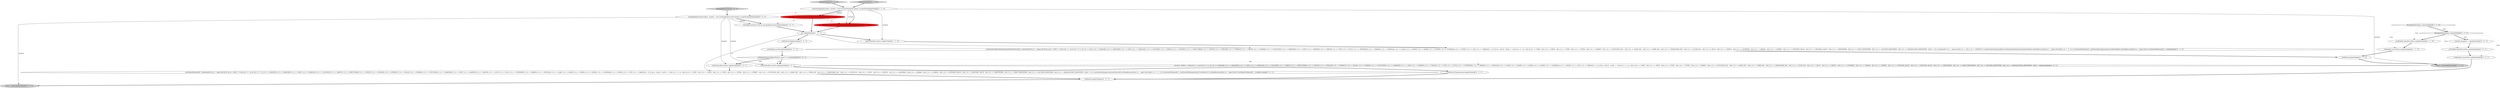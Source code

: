 digraph {
19 [style = filled, label = "{setState(303)match(T__0)setState(312)_la = _input.LA(1)if ((((_la) & ~0x3f) == 0 && ((1L << _la) & ((1L << T__0) | (1L << ANALYZE) | (1L << ANALYZED) | (1L << CAST) | (1L << CATALOGS) | (1L << COLUMNS) | (1L << DEBUG) | (1L << EXECUTABLE) | (1L << EXISTS) | (1L << EXPLAIN) | (1L << EXTRACT) | (1L << FALSE) | (1L << FORMAT) | (1L << FUNCTIONS) | (1L << GRAPHVIZ) | (1L << LEFT) | (1L << MAPPED) | (1L << MATCH) | (1L << NOT) | (1L << NULL) | (1L << OPTIMIZED) | (1L << PARSED) | (1L << PHYSICAL) | (1L << PLAN) | (1L << RIGHT) | (1L << RLIKE) | (1L << QUERY) | (1L << SCHEMAS) | (1L << SHOW) | (1L << SYS) | (1L << TABLES))) != 0) || ((((_la - 64)) & ~0x3f) == 0 && ((1L << (_la - 64)) & ((1L << (TEXT - 64)) | (1L << (TRUE - 64)) | (1L << (TYPE - 64)) | (1L << (TYPES - 64)) | (1L << (VERIFY - 64)) | (1L << (FUNCTION_ESC - 64)) | (1L << (DATE_ESC - 64)) | (1L << (TIME_ESC - 64)) | (1L << (TIMESTAMP_ESC - 64)) | (1L << (GUID_ESC - 64)) | (1L << (PLUS - 64)) | (1L << (MINUS - 64)) | (1L << (ASTERISK - 64)) | (1L << (PARAM - 64)) | (1L << (STRING - 64)) | (1L << (INTEGER_VALUE - 64)) | (1L << (DECIMAL_VALUE - 64)) | (1L << (IDENTIFIER - 64)) | (1L << (DIGIT_IDENTIFIER - 64)) | (1L << (QUOTED_IDENTIFIER - 64)) | (1L << (BACKQUOTED_IDENTIFIER - 64)))) != 0)) {{setState(304)expression()setState(309)_errHandler.sync(this)_la = _input.LA(1)while (_la == T__2) {{{setState(305)match(T__2)setState(306)expression()}}setState(311)_errHandler.sync(this)_la = _input.LA(1)}}}setState(314)match(T__1)}@@@11@@@['0', '0', '1']", fillcolor = white, shape = ellipse image = "AAA0AAABBB3BBB"];
3 [style = filled, label = "_errHandler.reportError(this,re)@@@51@@@['1', '1', '0']", fillcolor = white, shape = ellipse image = "AAA0AAABBB1BBB"];
26 [style = filled, label = "enterRule(_localctx,24,RULE_groupingExpressions)@@@4@@@['0', '0', '1']", fillcolor = white, shape = ellipse image = "AAA0AAABBB3BBB"];
8 [style = filled, label = "int _la@@@5@@@['1', '1', '1']", fillcolor = white, shape = ellipse image = "AAA0AAABBB1BBB"];
14 [style = filled, label = "_localctx.exception = re@@@51@@@['0', '0', '1']", fillcolor = white, shape = ellipse image = "AAA0AAABBB3BBB"];
6 [style = filled, label = "_errHandler.recover(this,re)@@@52@@@['1', '1', '0']", fillcolor = white, shape = ellipse image = "AAA0AAABBB1BBB"];
15 [style = filled, label = "_errHandler.recover(this,re)@@@53@@@['0', '0', '1']", fillcolor = white, shape = ellipse image = "AAA0AAABBB3BBB"];
28 [style = filled, label = "getInterpreter().adaptivePredict(_input,37,_ctx)@@@9@@@['0', '0', '1']", fillcolor = white, shape = diamond image = "AAA0AAABBB3BBB"];
16 [style = filled, label = "enterOuterAlt(_localctx,2)@@@42@@@['0', '0', '1']", fillcolor = white, shape = ellipse image = "AAA0AAABBB3BBB"];
17 [style = filled, label = "return _localctx@@@58@@@['0', '0', '1']", fillcolor = lightgray, shape = ellipse image = "AAA0AAABBB3BBB"];
11 [style = filled, label = "functionTemplate['1', '0', '0']", fillcolor = lightgray, shape = diamond image = "AAA0AAABBB1BBB"];
23 [style = filled, label = "_errHandler.reportError(this,re)@@@52@@@['0', '0', '1']", fillcolor = white, shape = ellipse image = "AAA0AAABBB3BBB"];
2 [style = filled, label = "RecognitionException re@@@50@@@['1', '1', '1']", fillcolor = white, shape = diamond image = "AAA0AAABBB1BBB"];
4 [style = filled, label = "return _localctx@@@57@@@['1', '1', '0']", fillcolor = lightgray, shape = ellipse image = "AAA0AAABBB1BBB"];
5 [style = filled, label = "enterRule(_localctx,70,RULE_functionTemplate)@@@4@@@['1', '0', '0']", fillcolor = red, shape = ellipse image = "AAA1AAABBB1BBB"];
13 [style = filled, label = "functionTemplate['0', '1', '0']", fillcolor = lightgray, shape = diamond image = "AAA0AAABBB2BBB"];
10 [style = filled, label = "{exitRule()}@@@54@@@['1', '1', '0']", fillcolor = white, shape = ellipse image = "AAA0AAABBB1BBB"];
24 [style = filled, label = "_errHandler.sync(this)@@@8@@@['0', '0', '1']", fillcolor = white, shape = ellipse image = "AAA0AAABBB3BBB"];
29 [style = filled, label = "{exitRule()}@@@55@@@['0', '0', '1']", fillcolor = white, shape = ellipse image = "AAA0AAABBB3BBB"];
18 [style = filled, label = "setState(316)@@@7@@@['0', '0', '1']", fillcolor = white, shape = ellipse image = "AAA0AAABBB3BBB"];
20 [style = filled, label = "{setState(315)expression()}@@@43@@@['0', '0', '1']", fillcolor = white, shape = ellipse image = "AAA0AAABBB3BBB"];
1 [style = filled, label = "RecognitionException re@@@49@@@['1', '1', '0']", fillcolor = white, shape = diamond image = "AAA0AAABBB1BBB"];
12 [style = filled, label = "enterRule(_localctx,72,RULE_functionTemplate)@@@4@@@['0', '1', '0']", fillcolor = red, shape = ellipse image = "AAA1AAABBB2BBB"];
27 [style = filled, label = "groupingExpressions['0', '0', '1']", fillcolor = lightgray, shape = diamond image = "AAA0AAABBB3BBB"];
22 [style = filled, label = "GroupingExpressionsContext _localctx = new GroupingExpressionsContext(_ctx,getState())@@@3@@@['0', '0', '1']", fillcolor = white, shape = ellipse image = "AAA0AAABBB3BBB"];
25 [style = filled, label = "(((_la) & ~0x3f) == 0 && ((1L << _la) & ((1L << T__0) | (1L << ANALYZE) | (1L << ANALYZED) | (1L << CAST) | (1L << CATALOGS) | (1L << COLUMNS) | (1L << DEBUG) | (1L << EXECUTABLE) | (1L << EXISTS) | (1L << EXPLAIN) | (1L << EXTRACT) | (1L << FALSE) | (1L << FORMAT) | (1L << FUNCTIONS) | (1L << GRAPHVIZ) | (1L << LEFT) | (1L << MAPPED) | (1L << MATCH) | (1L << NOT) | (1L << NULL) | (1L << OPTIMIZED) | (1L << PARSED) | (1L << PHYSICAL) | (1L << PLAN) | (1L << RIGHT) | (1L << RLIKE) | (1L << QUERY) | (1L << SCHEMAS) | (1L << SHOW) | (1L << SYS) | (1L << TABLES))) != 0) || ((((_la - 64)) & ~0x3f) == 0 && ((1L << (_la - 64)) & ((1L << (TEXT - 64)) | (1L << (TRUE - 64)) | (1L << (TYPE - 64)) | (1L << (TYPES - 64)) | (1L << (VERIFY - 64)) | (1L << (FUNCTION_ESC - 64)) | (1L << (DATE_ESC - 64)) | (1L << (TIME_ESC - 64)) | (1L << (TIMESTAMP_ESC - 64)) | (1L << (GUID_ESC - 64)) | (1L << (PLUS - 64)) | (1L << (MINUS - 64)) | (1L << (ASTERISK - 64)) | (1L << (PARAM - 64)) | (1L << (STRING - 64)) | (1L << (INTEGER_VALUE - 64)) | (1L << (DECIMAL_VALUE - 64)) | (1L << (IDENTIFIER - 64)) | (1L << (DIGIT_IDENTIFIER - 64)) | (1L << (QUOTED_IDENTIFIER - 64)) | (1L << (BACKQUOTED_IDENTIFIER - 64)))) != 0)@@@16@@@['0', '0', '1']", fillcolor = white, shape = diamond image = "AAA0AAABBB3BBB"];
0 [style = filled, label = "enterOuterAlt(_localctx,1)@@@7@@@['1', '1', '0']", fillcolor = white, shape = ellipse image = "AAA0AAABBB1BBB"];
7 [style = filled, label = "FunctionTemplateContext _localctx = new FunctionTemplateContext(_ctx,getState())@@@3@@@['1', '1', '0']", fillcolor = white, shape = ellipse image = "AAA0AAABBB1BBB"];
9 [style = filled, label = "{setState(614)functionName()setState(615)match(T__0)setState(627)_la = _input.LA(1)if ((((_la) & ~0x3f) == 0 && ((1L << _la) & ((1L << T__0) | (1L << ALL) | (1L << ANALYZE) | (1L << ANALYZED) | (1L << CAST) | (1L << CATALOGS) | (1L << COLUMNS) | (1L << DEBUG) | (1L << DISTINCT) | (1L << EXECUTABLE) | (1L << EXISTS) | (1L << EXPLAIN) | (1L << EXTRACT) | (1L << FALSE) | (1L << FORMAT) | (1L << FUNCTIONS) | (1L << GRAPHVIZ) | (1L << LEFT) | (1L << MAPPED) | (1L << MATCH) | (1L << NOT) | (1L << NULL) | (1L << OPTIMIZED) | (1L << PARSED) | (1L << PHYSICAL) | (1L << PLAN) | (1L << RIGHT) | (1L << RLIKE) | (1L << QUERY) | (1L << SCHEMAS) | (1L << SHOW) | (1L << SYS) | (1L << TABLES))) != 0) || ((((_la - 64)) & ~0x3f) == 0 && ((1L << (_la - 64)) & ((1L << (TEXT - 64)) | (1L << (TRUE - 64)) | (1L << (TYPE - 64)) | (1L << (TYPES - 64)) | (1L << (VERIFY - 64)) | (1L << (FUNCTION_ESC - 64)) | (1L << (DATE_ESC - 64)) | (1L << (TIME_ESC - 64)) | (1L << (TIMESTAMP_ESC - 64)) | (1L << (GUID_ESC - 64)) | (1L << (PLUS - 64)) | (1L << (MINUS - 64)) | (1L << (ASTERISK - 64)) | (1L << (PARAM - 64)) | (1L << (STRING - 64)) | (1L << (INTEGER_VALUE - 64)) | (1L << (DECIMAL_VALUE - 64)) | (1L << (IDENTIFIER - 64)) | (1L << (DIGIT_IDENTIFIER - 64)) | (1L << (QUOTED_IDENTIFIER - 64)) | (1L << (BACKQUOTED_IDENTIFIER - 64)))) != 0)) {{setState(617)_la = _input.LA(1)if (_la == ALL || _la == DISTINCT) {{setState(616)setQuantifier()}}setState(619)expression()setState(624)_errHandler.sync(this)_la = _input.LA(1)while (_la == T__2) {{{setState(620)match(T__2)setState(621)expression()}}setState(626)_errHandler.sync(this)_la = _input.LA(1)}}}setState(629)match(T__1)}@@@8@@@['1', '1', '0']", fillcolor = white, shape = ellipse image = "AAA0AAABBB1BBB"];
21 [style = filled, label = "enterOuterAlt(_localctx,1)@@@10@@@['0', '0', '1']", fillcolor = white, shape = ellipse image = "AAA0AAABBB3BBB"];
22->26 [style = bold, label=""];
24->28 [style = bold, label=""];
5->8 [style = bold, label=""];
22->26 [style = solid, label="_localctx"];
0->9 [style = bold, label=""];
7->12 [style = solid, label="_localctx"];
18->24 [style = bold, label=""];
29->17 [style = bold, label=""];
5->12 [style = dashed, label="0"];
21->19 [style = bold, label=""];
20->29 [style = bold, label=""];
22->17 [style = solid, label="_localctx"];
7->12 [style = bold, label=""];
28->21 [style = dotted, label="true"];
8->18 [style = bold, label=""];
19->29 [style = bold, label=""];
5->26 [style = dashed, label="0"];
2->3 [style = bold, label=""];
28->25 [style = dotted, label="true"];
23->15 [style = bold, label=""];
28->16 [style = dotted, label="true"];
2->15 [style = dotted, label="true"];
3->6 [style = bold, label=""];
2->23 [style = dotted, label="true"];
26->8 [style = bold, label=""];
22->16 [style = solid, label="_localctx"];
9->10 [style = bold, label=""];
8->9 [style = solid, label="_la"];
8->19 [style = solid, label="_la"];
28->16 [style = bold, label=""];
27->22 [style = bold, label=""];
7->4 [style = solid, label="_localctx"];
7->0 [style = solid, label="_localctx"];
1->3 [style = dotted, label="true"];
8->0 [style = bold, label=""];
22->21 [style = solid, label="_localctx"];
7->5 [style = bold, label=""];
28->21 [style = bold, label=""];
14->23 [style = bold, label=""];
12->8 [style = bold, label=""];
13->7 [style = bold, label=""];
6->10 [style = bold, label=""];
2->14 [style = bold, label=""];
10->4 [style = bold, label=""];
1->6 [style = dotted, label="true"];
2->14 [style = dotted, label="true"];
1->2 [style = bold, label=""];
1->2 [style = dotted, label="true"];
16->20 [style = bold, label=""];
7->5 [style = solid, label="_localctx"];
7->22 [style = dashed, label="0"];
15->29 [style = bold, label=""];
11->7 [style = bold, label=""];
}
